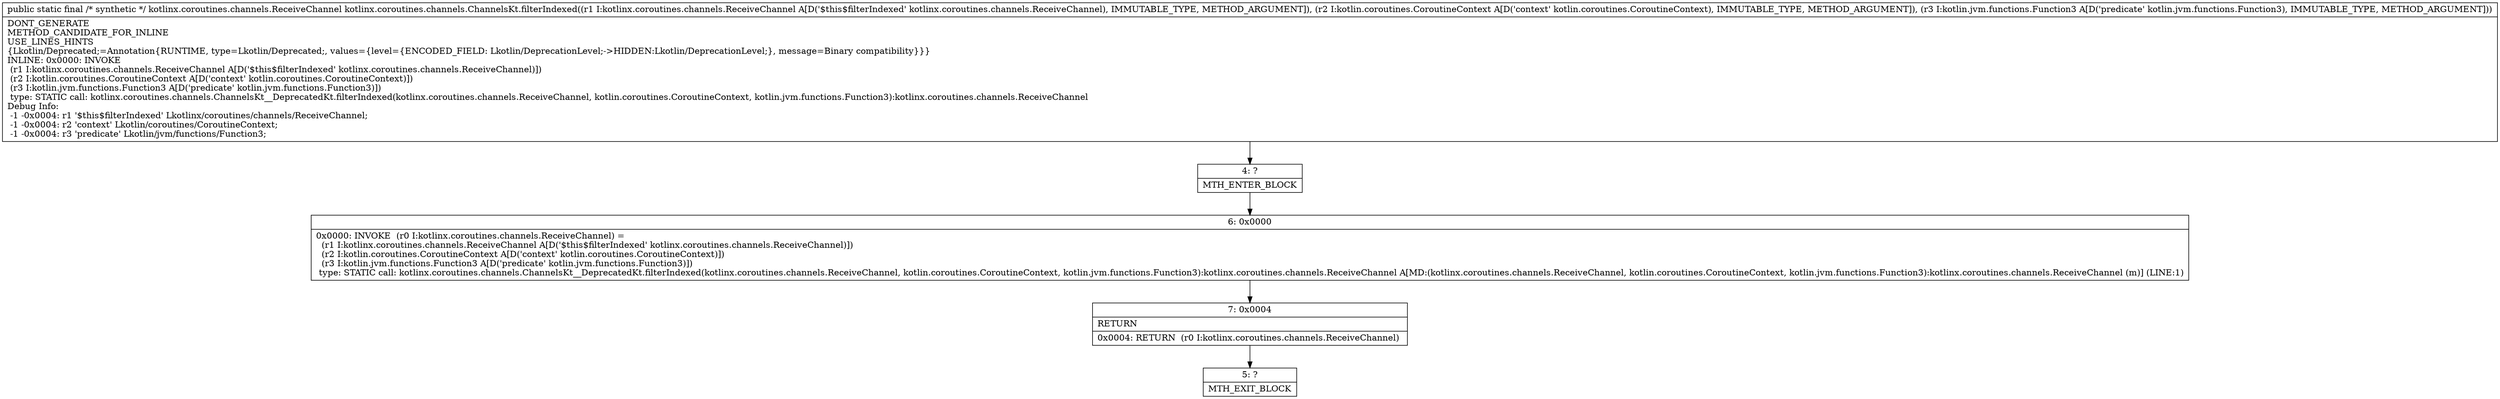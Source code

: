 digraph "CFG forkotlinx.coroutines.channels.ChannelsKt.filterIndexed(Lkotlinx\/coroutines\/channels\/ReceiveChannel;Lkotlin\/coroutines\/CoroutineContext;Lkotlin\/jvm\/functions\/Function3;)Lkotlinx\/coroutines\/channels\/ReceiveChannel;" {
Node_4 [shape=record,label="{4\:\ ?|MTH_ENTER_BLOCK\l}"];
Node_6 [shape=record,label="{6\:\ 0x0000|0x0000: INVOKE  (r0 I:kotlinx.coroutines.channels.ReceiveChannel) = \l  (r1 I:kotlinx.coroutines.channels.ReceiveChannel A[D('$this$filterIndexed' kotlinx.coroutines.channels.ReceiveChannel)])\l  (r2 I:kotlin.coroutines.CoroutineContext A[D('context' kotlin.coroutines.CoroutineContext)])\l  (r3 I:kotlin.jvm.functions.Function3 A[D('predicate' kotlin.jvm.functions.Function3)])\l type: STATIC call: kotlinx.coroutines.channels.ChannelsKt__DeprecatedKt.filterIndexed(kotlinx.coroutines.channels.ReceiveChannel, kotlin.coroutines.CoroutineContext, kotlin.jvm.functions.Function3):kotlinx.coroutines.channels.ReceiveChannel A[MD:(kotlinx.coroutines.channels.ReceiveChannel, kotlin.coroutines.CoroutineContext, kotlin.jvm.functions.Function3):kotlinx.coroutines.channels.ReceiveChannel (m)] (LINE:1)\l}"];
Node_7 [shape=record,label="{7\:\ 0x0004|RETURN\l|0x0004: RETURN  (r0 I:kotlinx.coroutines.channels.ReceiveChannel) \l}"];
Node_5 [shape=record,label="{5\:\ ?|MTH_EXIT_BLOCK\l}"];
MethodNode[shape=record,label="{public static final \/* synthetic *\/ kotlinx.coroutines.channels.ReceiveChannel kotlinx.coroutines.channels.ChannelsKt.filterIndexed((r1 I:kotlinx.coroutines.channels.ReceiveChannel A[D('$this$filterIndexed' kotlinx.coroutines.channels.ReceiveChannel), IMMUTABLE_TYPE, METHOD_ARGUMENT]), (r2 I:kotlin.coroutines.CoroutineContext A[D('context' kotlin.coroutines.CoroutineContext), IMMUTABLE_TYPE, METHOD_ARGUMENT]), (r3 I:kotlin.jvm.functions.Function3 A[D('predicate' kotlin.jvm.functions.Function3), IMMUTABLE_TYPE, METHOD_ARGUMENT]))  | DONT_GENERATE\lMETHOD_CANDIDATE_FOR_INLINE\lUSE_LINES_HINTS\l\{Lkotlin\/Deprecated;=Annotation\{RUNTIME, type=Lkotlin\/Deprecated;, values=\{level=\{ENCODED_FIELD: Lkotlin\/DeprecationLevel;\-\>HIDDEN:Lkotlin\/DeprecationLevel;\}, message=Binary compatibility\}\}\}\lINLINE: 0x0000: INVOKE  \l  (r1 I:kotlinx.coroutines.channels.ReceiveChannel A[D('$this$filterIndexed' kotlinx.coroutines.channels.ReceiveChannel)])\l  (r2 I:kotlin.coroutines.CoroutineContext A[D('context' kotlin.coroutines.CoroutineContext)])\l  (r3 I:kotlin.jvm.functions.Function3 A[D('predicate' kotlin.jvm.functions.Function3)])\l type: STATIC call: kotlinx.coroutines.channels.ChannelsKt__DeprecatedKt.filterIndexed(kotlinx.coroutines.channels.ReceiveChannel, kotlin.coroutines.CoroutineContext, kotlin.jvm.functions.Function3):kotlinx.coroutines.channels.ReceiveChannel\lDebug Info:\l  \-1 \-0x0004: r1 '$this$filterIndexed' Lkotlinx\/coroutines\/channels\/ReceiveChannel;\l  \-1 \-0x0004: r2 'context' Lkotlin\/coroutines\/CoroutineContext;\l  \-1 \-0x0004: r3 'predicate' Lkotlin\/jvm\/functions\/Function3;\l}"];
MethodNode -> Node_4;Node_4 -> Node_6;
Node_6 -> Node_7;
Node_7 -> Node_5;
}

